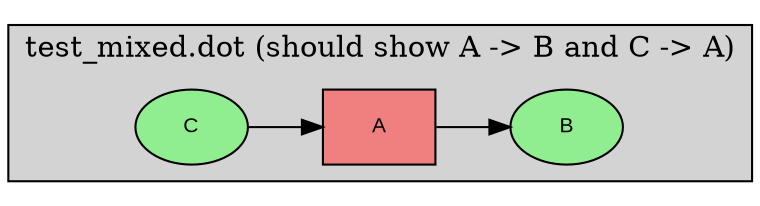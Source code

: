 digraph "TestMixed" {
  rankdir=LR;
  node [fontname="Arial", fontsize=10];
  edge [fontname="Arial", fontsize=8];
  compound=true;

  subgraph cluster_test_mixed_dot__should_show_A____B_and_C____A__1 {
    label="test_mixed.dot (should show A -> B and C -> A)";
    style=filled;
    fillcolor=lightgray;
    color=black;

    node1 [label="A", shape=box, style=filled, fillcolor=lightcoral];
    node2 [label="B", shape=ellipse, style=filled, fillcolor=lightgreen];
    node3 [label="C", shape=ellipse, style=filled, fillcolor=lightgreen];
  }

  node1 -> node2;
  node3 -> node1;
}